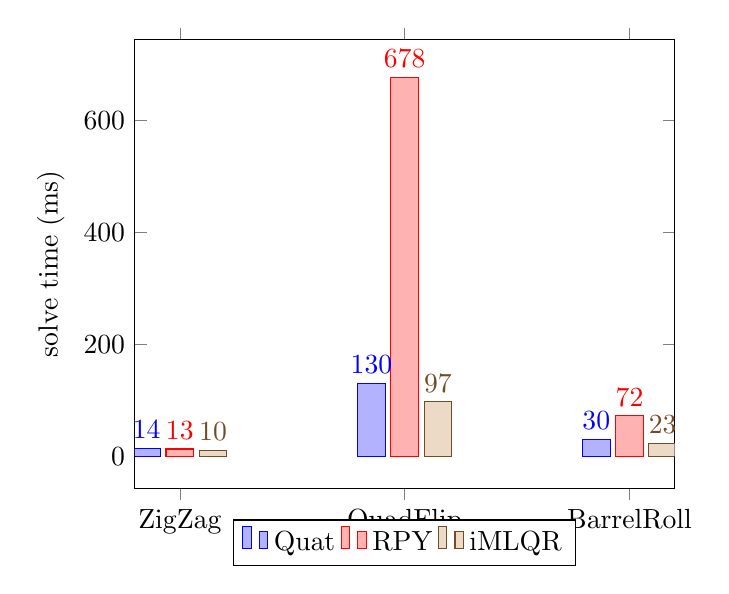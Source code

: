 \begin{tikzpicture}
\begin{axis}[ybar, ylabel={solve time (ms)}, legend style={at={(0.5,-0.07)
}, anchor={north}, legend columns={-1}}, symbolic x coords={ZigZag,QuadFlip,BarrelRoll}, xtick={data}, nodes near coords, nodes near coords align={vertical}, every node near coord/.append style={/pgf/number format/.cd, fixed,precision=0}]
    \addplot
        coordinates {
            (ZigZag,13.591)
            (QuadFlip,129.989)
            (BarrelRoll,30.157)
        }
        ;
    \addplot
        coordinates {
            (ZigZag,12.684)
            (QuadFlip,677.511)
            (BarrelRoll,71.957)
        }
        ;
    \addplot
        coordinates {
            (ZigZag,9.713)
            (QuadFlip,97.125)
            (BarrelRoll,22.687)
        }
        ;
    \legend{{Quat},{RPY},{iMLQR}}
\end{axis}
\end{tikzpicture}
